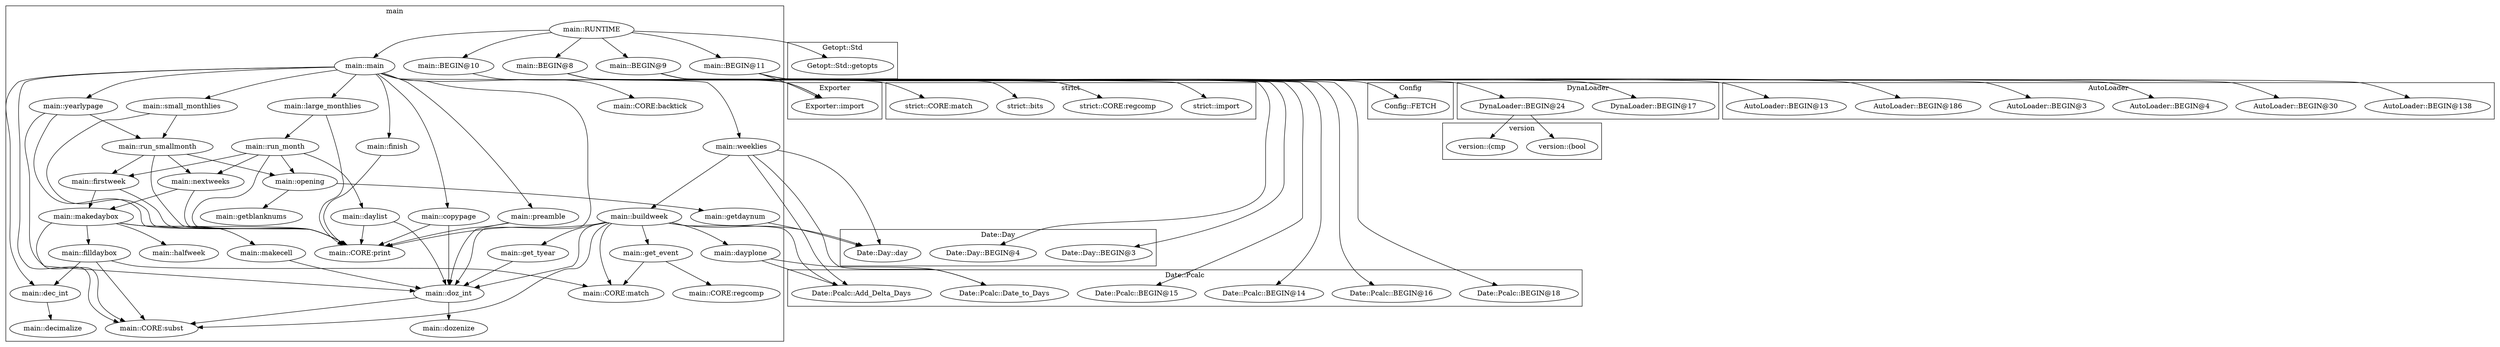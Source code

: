 digraph {
graph [overlap=false]
subgraph cluster_Date_Pcalc {
	label="Date::Pcalc";
	"Date::Pcalc::BEGIN@15";
	"Date::Pcalc::Add_Delta_Days";
	"Date::Pcalc::BEGIN@14";
	"Date::Pcalc::BEGIN@16";
	"Date::Pcalc::BEGIN@18";
	"Date::Pcalc::Date_to_Days";
}
subgraph cluster_Getopt_Std {
	label="Getopt::Std";
	"Getopt::Std::getopts";
}
subgraph cluster_version {
	label="version";
	"version::(bool";
	"version::(cmp";
}
subgraph cluster_Config {
	label="Config";
	"Config::FETCH";
}
subgraph cluster_Exporter {
	label="Exporter";
	"Exporter::import";
}
subgraph cluster_main {
	label="main";
	"main::finish";
	"main::getblanknums";
	"main::nextweeks";
	"main::large_monthlies";
	"main::makedaybox";
	"main::CORE:match";
	"main::makecell";
	"main::small_monthlies";
	"main::yearlypage";
	"main::CORE:regcomp";
	"main::get_event";
	"main::get_tyear";
	"main::copypage";
	"main::CORE:subst";
	"main::run_month";
	"main::firstweek";
	"main::opening";
	"main::dozenize";
	"main::weeklies";
	"main::RUNTIME";
	"main::CORE:print";
	"main::buildweek";
	"main::decimalize";
	"main::BEGIN@10";
	"main::run_smallmonth";
	"main::BEGIN@8";
	"main::halfweek";
	"main::main";
	"main::daylist";
	"main::preamble";
	"main::filldaybox";
	"main::dec_int";
	"main::dayplone";
	"main::BEGIN@9";
	"main::CORE:backtick";
	"main::getdaynum";
	"main::doz_int";
	"main::BEGIN@11";
}
subgraph cluster_strict {
	label="strict";
	"strict::import";
	"strict::CORE:regcomp";
	"strict::bits";
	"strict::CORE:match";
}
subgraph cluster_Date_Day {
	label="Date::Day";
	"Date::Day::BEGIN@4";
	"Date::Day::BEGIN@3";
	"Date::Day::day";
}
subgraph cluster_DynaLoader {
	label="DynaLoader";
	"DynaLoader::BEGIN@17";
	"DynaLoader::BEGIN@24";
}
subgraph cluster_AutoLoader {
	label="AutoLoader";
	"AutoLoader::BEGIN@138";
	"AutoLoader::BEGIN@30";
	"AutoLoader::BEGIN@4";
	"AutoLoader::BEGIN@3";
	"AutoLoader::BEGIN@186";
	"AutoLoader::BEGIN@13";
}
"main::main" -> "main::finish";
"main::opening" -> "main::getblanknums";
"main::BEGIN@11" -> "DynaLoader::BEGIN@24";
"main::BEGIN@11" -> "AutoLoader::BEGIN@138";
"main::run_smallmonth" -> "main::nextweeks";
"main::run_month" -> "main::nextweeks";
"main::nextweeks" -> "main::makedaybox";
"main::firstweek" -> "main::makedaybox";
"main::getdaynum" -> "Date::Day::day";
"main::weeklies" -> "Date::Day::day";
"main::buildweek" -> "Date::Day::day";
"main::main" -> "main::large_monthlies";
"main::makedaybox" -> "main::makecell";
"main::filldaybox" -> "main::CORE:match";
"main::get_event" -> "main::CORE:match";
"main::buildweek" -> "main::CORE:match";
"main::BEGIN@11" -> "AutoLoader::BEGIN@186";
"main::main" -> "main::yearlypage";
"main::main" -> "main::small_monthlies";
"main::buildweek" -> "main::get_event";
"main::get_event" -> "main::CORE:regcomp";
"main::BEGIN@11" -> "Date::Pcalc::BEGIN@16";
"main::buildweek" -> "main::get_tyear";
"main::BEGIN@8" -> "strict::CORE:match";
"main::BEGIN@11" -> "AutoLoader::BEGIN@3";
"main::main" -> "main::copypage";
"main::main" -> "main::CORE:subst";
"main::filldaybox" -> "main::CORE:subst";
"main::makedaybox" -> "main::CORE:subst";
"main::doz_int" -> "main::CORE:subst";
"main::buildweek" -> "main::CORE:subst";
"main::large_monthlies" -> "main::run_month";
"DynaLoader::BEGIN@24" -> "version::(cmp";
"main::BEGIN@8" -> "strict::bits";
"main::run_month" -> "main::firstweek";
"main::run_smallmonth" -> "main::firstweek";
"main::BEGIN@10" -> "Exporter::import";
"main::BEGIN@9" -> "Exporter::import";
"main::BEGIN@11" -> "Exporter::import";
"main::doz_int" -> "main::dozenize";
"main::run_month" -> "main::opening";
"main::run_smallmonth" -> "main::opening";
"main::BEGIN@11" -> "AutoLoader::BEGIN@4";
"main::main" -> "main::weeklies";
"main::weeklies" -> "main::buildweek";
"main::finish" -> "main::CORE:print";
"main::copypage" -> "main::CORE:print";
"main::run_smallmonth" -> "main::CORE:print";
"main::run_month" -> "main::CORE:print";
"main::nextweeks" -> "main::CORE:print";
"main::large_monthlies" -> "main::CORE:print";
"main::makedaybox" -> "main::CORE:print";
"main::firstweek" -> "main::CORE:print";
"main::yearlypage" -> "main::CORE:print";
"main::small_monthlies" -> "main::CORE:print";
"main::daylist" -> "main::CORE:print";
"main::preamble" -> "main::CORE:print";
"main::buildweek" -> "main::CORE:print";
"main::dec_int" -> "main::decimalize";
"main::RUNTIME" -> "main::BEGIN@10";
"main::BEGIN@11" -> "DynaLoader::BEGIN@17";
"main::yearlypage" -> "main::run_smallmonth";
"main::small_monthlies" -> "main::run_smallmonth";
"main::BEGIN@11" -> "Date::Pcalc::BEGIN@14";
"main::RUNTIME" -> "main::BEGIN@8";
"main::makedaybox" -> "main::halfweek";
"main::RUNTIME" -> "Getopt::Std::getopts";
"main::RUNTIME" -> "main::main";
"main::run_month" -> "main::daylist";
"main::dayplone" -> "Date::Pcalc::Add_Delta_Days";
"main::weeklies" -> "Date::Pcalc::Add_Delta_Days";
"main::buildweek" -> "Date::Pcalc::Add_Delta_Days";
"main::main" -> "main::preamble";
"main::makedaybox" -> "main::filldaybox";
"main::BEGIN@8" -> "strict::CORE:regcomp";
"main::main" -> "main::dec_int";
"main::filldaybox" -> "main::dec_int";
"main::dayplone" -> "Date::Pcalc::Date_to_Days";
"main::weeklies" -> "Date::Pcalc::Date_to_Days";
"main::BEGIN@11" -> "AutoLoader::BEGIN@13";
"main::BEGIN@11" -> "Config::FETCH";
"main::BEGIN@9" -> "Date::Day::BEGIN@4";
"DynaLoader::BEGIN@24" -> "version::(bool";
"main::buildweek" -> "main::dayplone";
"main::BEGIN@11" -> "Date::Pcalc::BEGIN@18";
"main::RUNTIME" -> "main::BEGIN@9";
"main::main" -> "main::CORE:backtick";
"main::BEGIN@11" -> "Date::Pcalc::BEGIN@15";
"main::BEGIN@9" -> "Date::Day::BEGIN@3";
"main::BEGIN@8" -> "strict::import";
"main::opening" -> "main::getdaynum";
"main::BEGIN@11" -> "AutoLoader::BEGIN@30";
"main::yearlypage" -> "main::doz_int";
"main::main" -> "main::doz_int";
"main::daylist" -> "main::doz_int";
"main::copypage" -> "main::doz_int";
"main::preamble" -> "main::doz_int";
"main::get_tyear" -> "main::doz_int";
"main::makecell" -> "main::doz_int";
"main::buildweek" -> "main::doz_int";
"main::RUNTIME" -> "main::BEGIN@11";
}
